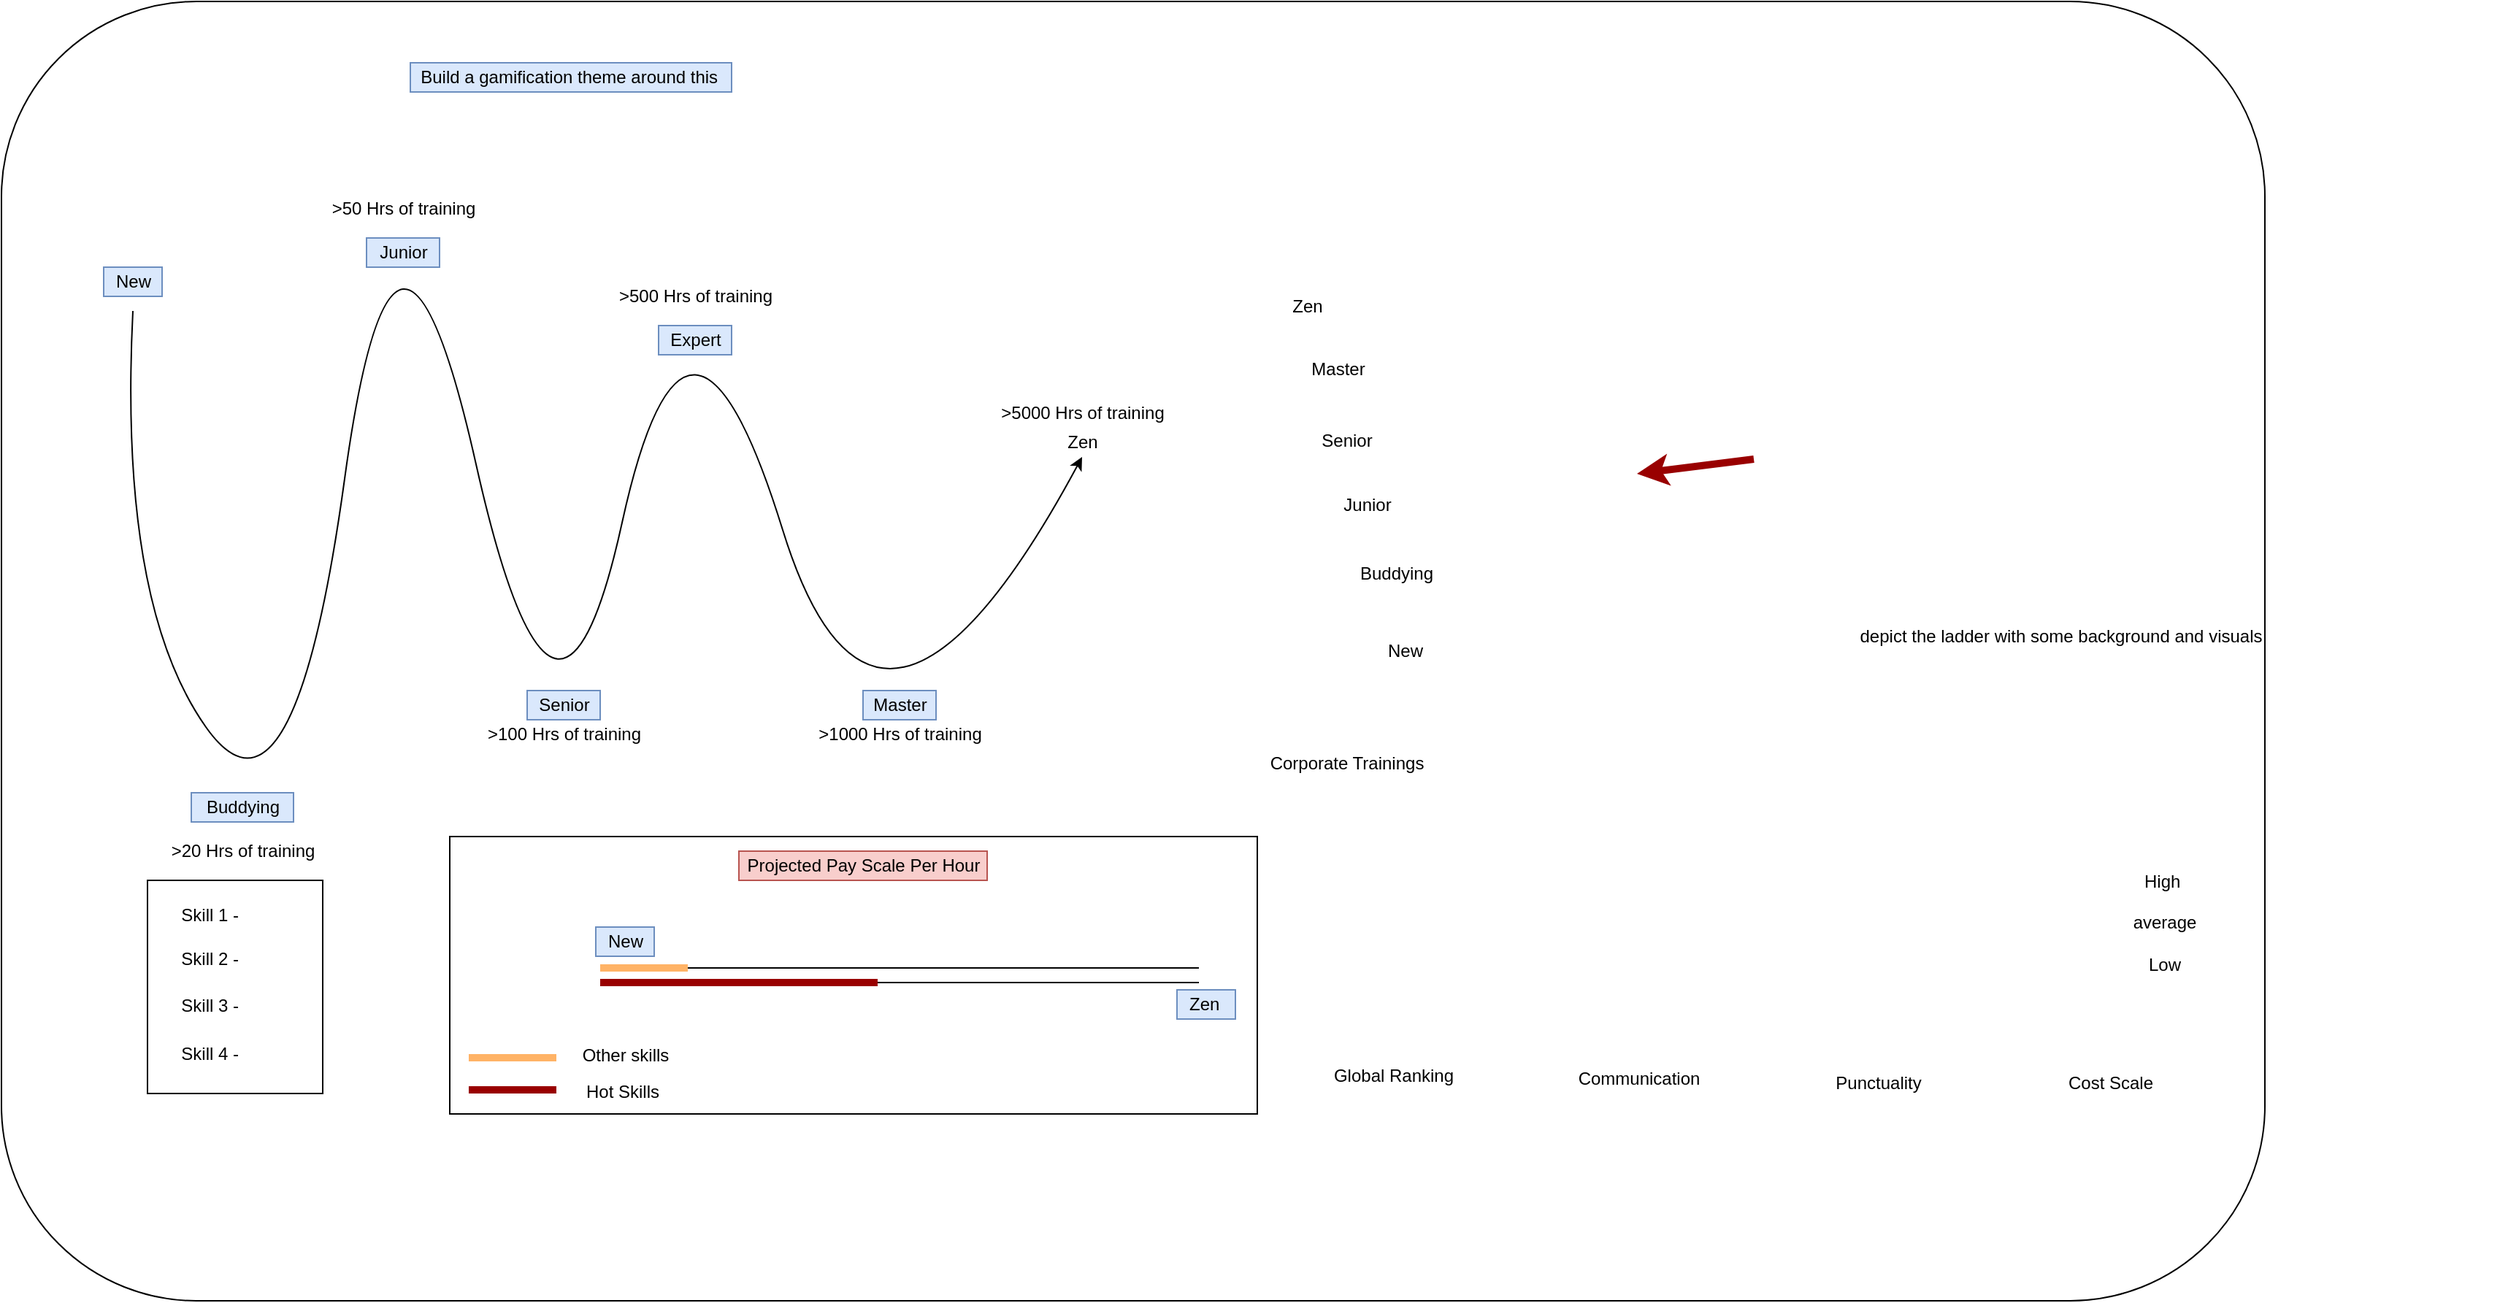 <mxfile version="20.0.1" type="github">
  <diagram id="zgGv5PZFVaNnFa4y21QS" name="Page-1">
    <mxGraphModel dx="2004" dy="2394" grid="1" gridSize="10" guides="1" tooltips="1" connect="1" arrows="1" fold="1" page="1" pageScale="1" pageWidth="827" pageHeight="1169" math="0" shadow="0">
      <root>
        <mxCell id="0" />
        <mxCell id="1" parent="0" />
        <mxCell id="-HQTTB2b0EMmUqcYQJpE-57" value="" style="rounded=1;whiteSpace=wrap;html=1;" vertex="1" parent="1">
          <mxGeometry y="-152" width="1550" height="890" as="geometry" />
        </mxCell>
        <mxCell id="-HQTTB2b0EMmUqcYQJpE-48" value="" style="rounded=0;whiteSpace=wrap;html=1;" vertex="1" parent="1">
          <mxGeometry x="307" y="420" width="553" height="190" as="geometry" />
        </mxCell>
        <mxCell id="-HQTTB2b0EMmUqcYQJpE-32" value="" style="rounded=0;whiteSpace=wrap;html=1;" vertex="1" parent="1">
          <mxGeometry x="100" y="450" width="120" height="146" as="geometry" />
        </mxCell>
        <mxCell id="-HQTTB2b0EMmUqcYQJpE-2" value="" style="curved=1;endArrow=classic;html=1;rounded=0;" edge="1" parent="1">
          <mxGeometry width="50" height="50" relative="1" as="geometry">
            <mxPoint x="90" y="60" as="sourcePoint" />
            <mxPoint x="740" y="160" as="targetPoint" />
            <Array as="points">
              <mxPoint x="80" y="260" />
              <mxPoint x="200" y="430" />
              <mxPoint x="270" y="-80" />
              <mxPoint x="380" y="410" />
              <mxPoint x="470" />
              <mxPoint x="600" y="420" />
            </Array>
          </mxGeometry>
        </mxCell>
        <mxCell id="-HQTTB2b0EMmUqcYQJpE-3" value="Zen" style="text;html=1;align=center;verticalAlign=middle;resizable=0;points=[];autosize=1;strokeColor=none;fillColor=none;" vertex="1" parent="1">
          <mxGeometry x="720" y="140" width="40" height="20" as="geometry" />
        </mxCell>
        <mxCell id="-HQTTB2b0EMmUqcYQJpE-4" value="New" style="text;html=1;align=center;verticalAlign=middle;resizable=0;points=[];autosize=1;strokeColor=#6c8ebf;fillColor=#dae8fc;" vertex="1" parent="1">
          <mxGeometry x="70" y="30" width="40" height="20" as="geometry" />
        </mxCell>
        <mxCell id="-HQTTB2b0EMmUqcYQJpE-5" value="Buddying" style="text;html=1;align=center;verticalAlign=middle;resizable=0;points=[];autosize=1;strokeColor=#6c8ebf;fillColor=#dae8fc;" vertex="1" parent="1">
          <mxGeometry x="130" y="390" width="70" height="20" as="geometry" />
        </mxCell>
        <mxCell id="-HQTTB2b0EMmUqcYQJpE-7" value="Junior" style="text;html=1;align=center;verticalAlign=middle;resizable=0;points=[];autosize=1;strokeColor=#6c8ebf;fillColor=#dae8fc;" vertex="1" parent="1">
          <mxGeometry x="250" y="10" width="50" height="20" as="geometry" />
        </mxCell>
        <mxCell id="-HQTTB2b0EMmUqcYQJpE-8" value="Senior" style="text;html=1;align=center;verticalAlign=middle;resizable=0;points=[];autosize=1;strokeColor=#6c8ebf;fillColor=#dae8fc;" vertex="1" parent="1">
          <mxGeometry x="360" y="320" width="50" height="20" as="geometry" />
        </mxCell>
        <mxCell id="-HQTTB2b0EMmUqcYQJpE-9" value="Expert" style="text;html=1;align=center;verticalAlign=middle;resizable=0;points=[];autosize=1;strokeColor=#6c8ebf;fillColor=#dae8fc;" vertex="1" parent="1">
          <mxGeometry x="450" y="70" width="50" height="20" as="geometry" />
        </mxCell>
        <mxCell id="-HQTTB2b0EMmUqcYQJpE-11" value="&amp;gt;20 Hrs of training" style="text;html=1;align=center;verticalAlign=middle;resizable=0;points=[];autosize=1;strokeColor=none;fillColor=none;" vertex="1" parent="1">
          <mxGeometry x="110" y="420" width="110" height="20" as="geometry" />
        </mxCell>
        <mxCell id="-HQTTB2b0EMmUqcYQJpE-12" value="&amp;gt;50 Hrs of training" style="text;html=1;align=center;verticalAlign=middle;resizable=0;points=[];autosize=1;strokeColor=none;fillColor=none;" vertex="1" parent="1">
          <mxGeometry x="220" y="-20" width="110" height="20" as="geometry" />
        </mxCell>
        <mxCell id="-HQTTB2b0EMmUqcYQJpE-13" value="&amp;gt;100 Hrs of training" style="text;html=1;align=center;verticalAlign=middle;resizable=0;points=[];autosize=1;strokeColor=none;fillColor=none;" vertex="1" parent="1">
          <mxGeometry x="325" y="340" width="120" height="20" as="geometry" />
        </mxCell>
        <mxCell id="-HQTTB2b0EMmUqcYQJpE-14" value="&amp;gt;500 Hrs of training" style="text;html=1;align=center;verticalAlign=middle;resizable=0;points=[];autosize=1;strokeColor=none;fillColor=none;" vertex="1" parent="1">
          <mxGeometry x="415" y="40" width="120" height="20" as="geometry" />
        </mxCell>
        <mxCell id="-HQTTB2b0EMmUqcYQJpE-15" value="&amp;gt;5000 Hrs of training" style="text;html=1;align=center;verticalAlign=middle;resizable=0;points=[];autosize=1;strokeColor=none;fillColor=none;" vertex="1" parent="1">
          <mxGeometry x="675" y="120" width="130" height="20" as="geometry" />
        </mxCell>
        <mxCell id="-HQTTB2b0EMmUqcYQJpE-16" value="Master" style="text;html=1;align=center;verticalAlign=middle;resizable=0;points=[];autosize=1;strokeColor=#6c8ebf;fillColor=#dae8fc;" vertex="1" parent="1">
          <mxGeometry x="590" y="320" width="50" height="20" as="geometry" />
        </mxCell>
        <mxCell id="-HQTTB2b0EMmUqcYQJpE-17" value="&amp;gt;1000 Hrs of training" style="text;html=1;align=center;verticalAlign=middle;resizable=0;points=[];autosize=1;strokeColor=none;fillColor=none;" vertex="1" parent="1">
          <mxGeometry x="550" y="340" width="130" height="20" as="geometry" />
        </mxCell>
        <mxCell id="-HQTTB2b0EMmUqcYQJpE-18" value="Skill 1 -&amp;nbsp;" style="text;html=1;align=center;verticalAlign=middle;resizable=0;points=[];autosize=1;strokeColor=none;fillColor=none;" vertex="1" parent="1">
          <mxGeometry x="114" y="464" width="60" height="20" as="geometry" />
        </mxCell>
        <mxCell id="-HQTTB2b0EMmUqcYQJpE-19" value="Skill 2 -&amp;nbsp;" style="text;html=1;align=center;verticalAlign=middle;resizable=0;points=[];autosize=1;strokeColor=none;fillColor=none;" vertex="1" parent="1">
          <mxGeometry x="114" y="494" width="60" height="20" as="geometry" />
        </mxCell>
        <mxCell id="-HQTTB2b0EMmUqcYQJpE-20" value="Skill 3 -&amp;nbsp;" style="text;html=1;align=center;verticalAlign=middle;resizable=0;points=[];autosize=1;strokeColor=none;fillColor=none;" vertex="1" parent="1">
          <mxGeometry x="114" y="526" width="60" height="20" as="geometry" />
        </mxCell>
        <mxCell id="-HQTTB2b0EMmUqcYQJpE-21" value="Skill 4 -&amp;nbsp;" style="text;html=1;align=center;verticalAlign=middle;resizable=0;points=[];autosize=1;strokeColor=none;fillColor=none;" vertex="1" parent="1">
          <mxGeometry x="114" y="558.5" width="60" height="20" as="geometry" />
        </mxCell>
        <mxCell id="-HQTTB2b0EMmUqcYQJpE-23" value="" style="shape=image;html=1;verticalAlign=top;verticalLabelPosition=bottom;labelBackgroundColor=#ffffff;imageAspect=0;image=https://cdn0.iconfinder.com/data/icons/phosphor-bold-vol-3-1/256/number-circle-one-duotone-128.png" vertex="1" parent="1">
          <mxGeometry x="167.5" y="465" width="23" height="23" as="geometry" />
        </mxCell>
        <mxCell id="-HQTTB2b0EMmUqcYQJpE-24" value="" style="shape=image;html=1;verticalAlign=top;verticalLabelPosition=bottom;labelBackgroundColor=#ffffff;imageAspect=0;aspect=fixed;image=https://cdn0.iconfinder.com/data/icons/phosphor-bold-vol-3-1/256/number-circle-two-duotone-128.png" vertex="1" parent="1">
          <mxGeometry x="167.5" y="496" width="23" height="23" as="geometry" />
        </mxCell>
        <mxCell id="-HQTTB2b0EMmUqcYQJpE-25" value="" style="shape=image;html=1;verticalAlign=top;verticalLabelPosition=bottom;labelBackgroundColor=#ffffff;imageAspect=0;image=https://cdn0.iconfinder.com/data/icons/phosphor-bold-vol-3-1/256/number-circle-three-duotone-128.png" vertex="1" parent="1">
          <mxGeometry x="167.5" y="526" width="23" height="23" as="geometry" />
        </mxCell>
        <mxCell id="-HQTTB2b0EMmUqcYQJpE-27" value="" style="shape=image;html=1;verticalAlign=top;verticalLabelPosition=bottom;labelBackgroundColor=#ffffff;imageAspect=0;aspect=fixed;image=https://cdn0.iconfinder.com/data/icons/phosphor-bold-vol-3-1/256/number-circle-four-duotone-128.png" vertex="1" parent="1">
          <mxGeometry x="167.5" y="557" width="23" height="23" as="geometry" />
        </mxCell>
        <mxCell id="-HQTTB2b0EMmUqcYQJpE-28" value="" style="shape=image;html=1;verticalAlign=top;verticalLabelPosition=bottom;labelBackgroundColor=#ffffff;imageAspect=0;image=https://cdn0.iconfinder.com/data/icons/phosphor-bold-vol-3-1/256/number-circle-one-duotone-128.png" vertex="1" parent="1">
          <mxGeometry x="70" y="138.5" width="23" height="23" as="geometry" />
        </mxCell>
        <mxCell id="-HQTTB2b0EMmUqcYQJpE-29" value="" style="shape=image;html=1;verticalAlign=top;verticalLabelPosition=bottom;labelBackgroundColor=#ffffff;imageAspect=0;aspect=fixed;image=https://cdn0.iconfinder.com/data/icons/phosphor-bold-vol-3-1/256/number-circle-two-duotone-128.png" vertex="1" parent="1">
          <mxGeometry x="220" y="250" width="23" height="23" as="geometry" />
        </mxCell>
        <mxCell id="-HQTTB2b0EMmUqcYQJpE-30" value="" style="shape=image;html=1;verticalAlign=top;verticalLabelPosition=bottom;labelBackgroundColor=#ffffff;imageAspect=0;image=https://cdn0.iconfinder.com/data/icons/phosphor-bold-vol-3-1/256/number-circle-three-duotone-128.png" vertex="1" parent="1">
          <mxGeometry x="427" y="180" width="23" height="23" as="geometry" />
        </mxCell>
        <mxCell id="-HQTTB2b0EMmUqcYQJpE-31" value="" style="shape=image;html=1;verticalAlign=top;verticalLabelPosition=bottom;labelBackgroundColor=#ffffff;imageAspect=0;aspect=fixed;image=https://cdn0.iconfinder.com/data/icons/phosphor-bold-vol-3-1/256/number-circle-four-duotone-128.png" vertex="1" parent="1">
          <mxGeometry x="130" y="310" width="23" height="23" as="geometry" />
        </mxCell>
        <mxCell id="-HQTTB2b0EMmUqcYQJpE-33" value="" style="shape=image;verticalLabelPosition=bottom;labelBackgroundColor=default;verticalAlign=top;aspect=fixed;imageAspect=0;image=https://www.freepnglogos.com/uploads/ladder-png/under-ladder-cliparts-download-clip-art-clip-art-clipart-library-11.png;rotation=0;" vertex="1" parent="1">
          <mxGeometry x="760" y="-60" width="216" height="430.34" as="geometry" />
        </mxCell>
        <mxCell id="-HQTTB2b0EMmUqcYQJpE-34" value="Corporate Trainings" style="text;html=1;align=center;verticalAlign=middle;resizable=0;points=[];autosize=1;strokeColor=none;fillColor=none;" vertex="1" parent="1">
          <mxGeometry x="861" y="360" width="120" height="20" as="geometry" />
        </mxCell>
        <mxCell id="-HQTTB2b0EMmUqcYQJpE-35" value="Zen" style="text;html=1;align=center;verticalAlign=middle;resizable=0;points=[];autosize=1;strokeColor=none;fillColor=none;" vertex="1" parent="1">
          <mxGeometry x="874" y="47" width="40" height="20" as="geometry" />
        </mxCell>
        <mxCell id="-HQTTB2b0EMmUqcYQJpE-36" value="Master" style="text;html=1;align=center;verticalAlign=middle;resizable=0;points=[];autosize=1;strokeColor=none;fillColor=none;" vertex="1" parent="1">
          <mxGeometry x="890" y="90" width="50" height="20" as="geometry" />
        </mxCell>
        <mxCell id="-HQTTB2b0EMmUqcYQJpE-37" value="New" style="text;html=1;align=center;verticalAlign=middle;resizable=0;points=[];autosize=1;strokeColor=none;fillColor=none;" vertex="1" parent="1">
          <mxGeometry x="941" y="283" width="40" height="20" as="geometry" />
        </mxCell>
        <mxCell id="-HQTTB2b0EMmUqcYQJpE-38" value="Buddying" style="text;html=1;align=center;verticalAlign=middle;resizable=0;points=[];autosize=1;strokeColor=none;fillColor=none;" vertex="1" parent="1">
          <mxGeometry x="920" y="230" width="70" height="20" as="geometry" />
        </mxCell>
        <mxCell id="-HQTTB2b0EMmUqcYQJpE-39" value="Junior" style="text;html=1;align=center;verticalAlign=middle;resizable=0;points=[];autosize=1;strokeColor=none;fillColor=none;" vertex="1" parent="1">
          <mxGeometry x="910" y="183" width="50" height="20" as="geometry" />
        </mxCell>
        <mxCell id="-HQTTB2b0EMmUqcYQJpE-40" value="Senior" style="text;html=1;align=center;verticalAlign=middle;resizable=0;points=[];autosize=1;strokeColor=none;fillColor=none;" vertex="1" parent="1">
          <mxGeometry x="896" y="138.5" width="50" height="20" as="geometry" />
        </mxCell>
        <mxCell id="-HQTTB2b0EMmUqcYQJpE-41" value="" style="endArrow=none;html=1;rounded=0;" edge="1" parent="1">
          <mxGeometry width="50" height="50" relative="1" as="geometry">
            <mxPoint x="410" y="510" as="sourcePoint" />
            <mxPoint x="820" y="510" as="targetPoint" />
          </mxGeometry>
        </mxCell>
        <mxCell id="-HQTTB2b0EMmUqcYQJpE-42" value="" style="endArrow=none;html=1;rounded=0;" edge="1" parent="1">
          <mxGeometry width="50" height="50" relative="1" as="geometry">
            <mxPoint x="410" y="520" as="sourcePoint" />
            <mxPoint x="820" y="520" as="targetPoint" />
          </mxGeometry>
        </mxCell>
        <mxCell id="-HQTTB2b0EMmUqcYQJpE-43" value="Projected Pay Scale&amp;nbsp;Per Hour" style="text;html=1;align=center;verticalAlign=middle;resizable=0;points=[];autosize=1;strokeColor=#b85450;fillColor=#f8cecc;" vertex="1" parent="1">
          <mxGeometry x="505" y="430" width="170" height="20" as="geometry" />
        </mxCell>
        <mxCell id="-HQTTB2b0EMmUqcYQJpE-44" value="" style="endArrow=none;html=1;rounded=0;strokeWidth=5;strokeColor=#FFB366;" edge="1" parent="1">
          <mxGeometry width="50" height="50" relative="1" as="geometry">
            <mxPoint x="410" y="510" as="sourcePoint" />
            <mxPoint x="470" y="510" as="targetPoint" />
          </mxGeometry>
        </mxCell>
        <mxCell id="-HQTTB2b0EMmUqcYQJpE-45" value="" style="endArrow=none;html=1;rounded=0;strokeWidth=5;strokeColor=#990000;" edge="1" parent="1">
          <mxGeometry width="50" height="50" relative="1" as="geometry">
            <mxPoint x="410" y="520" as="sourcePoint" />
            <mxPoint x="600" y="520" as="targetPoint" />
          </mxGeometry>
        </mxCell>
        <mxCell id="-HQTTB2b0EMmUqcYQJpE-46" value="Zen&amp;nbsp;" style="text;html=1;align=center;verticalAlign=middle;resizable=0;points=[];autosize=1;strokeColor=#6c8ebf;fillColor=#dae8fc;" vertex="1" parent="1">
          <mxGeometry x="805" y="525" width="40" height="20" as="geometry" />
        </mxCell>
        <mxCell id="-HQTTB2b0EMmUqcYQJpE-47" value="New" style="text;html=1;align=center;verticalAlign=middle;resizable=0;points=[];autosize=1;strokeColor=#6c8ebf;fillColor=#dae8fc;" vertex="1" parent="1">
          <mxGeometry x="407" y="482" width="40" height="20" as="geometry" />
        </mxCell>
        <mxCell id="-HQTTB2b0EMmUqcYQJpE-49" value="" style="endArrow=none;html=1;rounded=0;strokeWidth=5;strokeColor=#FFB366;" edge="1" parent="1">
          <mxGeometry width="50" height="50" relative="1" as="geometry">
            <mxPoint x="320" y="571.5" as="sourcePoint" />
            <mxPoint x="380" y="571.5" as="targetPoint" />
          </mxGeometry>
        </mxCell>
        <mxCell id="-HQTTB2b0EMmUqcYQJpE-50" value="" style="endArrow=none;html=1;rounded=0;strokeWidth=5;strokeColor=#990000;" edge="1" parent="1">
          <mxGeometry width="50" height="50" relative="1" as="geometry">
            <mxPoint x="320" y="593.5" as="sourcePoint" />
            <mxPoint x="380" y="593.5" as="targetPoint" />
          </mxGeometry>
        </mxCell>
        <mxCell id="-HQTTB2b0EMmUqcYQJpE-51" value="Other skills" style="text;html=1;align=center;verticalAlign=middle;resizable=0;points=[];autosize=1;strokeColor=none;fillColor=none;" vertex="1" parent="1">
          <mxGeometry x="392" y="560" width="70" height="20" as="geometry" />
        </mxCell>
        <mxCell id="-HQTTB2b0EMmUqcYQJpE-52" value="Hot Skills" style="text;html=1;align=center;verticalAlign=middle;resizable=0;points=[];autosize=1;strokeColor=none;fillColor=none;" vertex="1" parent="1">
          <mxGeometry x="390" y="585" width="70" height="20" as="geometry" />
        </mxCell>
        <mxCell id="-HQTTB2b0EMmUqcYQJpE-53" value="" style="shape=image;verticalLabelPosition=bottom;labelBackgroundColor=default;verticalAlign=top;aspect=fixed;imageAspect=0;image=https://img.freepik.com/free-vector/man-climbing-ladder-getting-top-reaching-goal_82574-9980.jpg;" vertex="1" parent="1">
          <mxGeometry x="1190" y="-29" width="520" height="302" as="geometry" />
        </mxCell>
        <mxCell id="-HQTTB2b0EMmUqcYQJpE-54" value="depict the ladder with some background and visuals" style="text;html=1;align=center;verticalAlign=middle;resizable=0;points=[];autosize=1;strokeColor=none;fillColor=none;" vertex="1" parent="1">
          <mxGeometry x="1265" y="273" width="290" height="20" as="geometry" />
        </mxCell>
        <mxCell id="-HQTTB2b0EMmUqcYQJpE-55" value="" style="endArrow=classic;html=1;rounded=0;strokeColor=#990000;strokeWidth=5;" edge="1" parent="1">
          <mxGeometry width="50" height="50" relative="1" as="geometry">
            <mxPoint x="1200" y="161.5" as="sourcePoint" />
            <mxPoint x="1120" y="171.5" as="targetPoint" />
          </mxGeometry>
        </mxCell>
        <mxCell id="-HQTTB2b0EMmUqcYQJpE-56" value="Build a gamification theme around this&amp;nbsp;" style="text;html=1;align=center;verticalAlign=middle;resizable=0;points=[];autosize=1;strokeColor=#6c8ebf;fillColor=#dae8fc;" vertex="1" parent="1">
          <mxGeometry x="280" y="-110" width="220" height="20" as="geometry" />
        </mxCell>
        <mxCell id="-HQTTB2b0EMmUqcYQJpE-58" value="" style="shape=image;html=1;verticalAlign=top;verticalLabelPosition=bottom;labelBackgroundColor=#ffffff;imageAspect=0;aspect=fixed;image=https://cdn2.iconfinder.com/data/icons/freecns-cumulus/32/519790-100_Pressure_Reading-128.png" vertex="1" parent="1">
          <mxGeometry x="896" y="452.5" width="128" height="128" as="geometry" />
        </mxCell>
        <mxCell id="-HQTTB2b0EMmUqcYQJpE-59" value="" style="shape=image;html=1;verticalAlign=top;verticalLabelPosition=bottom;labelBackgroundColor=#ffffff;imageAspect=0;aspect=fixed;image=https://cdn2.iconfinder.com/data/icons/freecns-cumulus/32/519790-100_Pressure_Reading-128.png" vertex="1" parent="1">
          <mxGeometry x="1057" y="447.5" width="128" height="128" as="geometry" />
        </mxCell>
        <mxCell id="-HQTTB2b0EMmUqcYQJpE-61" value="" style="shape=image;html=1;verticalAlign=top;verticalLabelPosition=bottom;labelBackgroundColor=#ffffff;imageAspect=0;aspect=fixed;image=https://cdn2.iconfinder.com/data/icons/freecns-cumulus/32/519790-100_Pressure_Reading-128.png" vertex="1" parent="1">
          <mxGeometry x="1220" y="452.5" width="128" height="128" as="geometry" />
        </mxCell>
        <mxCell id="-HQTTB2b0EMmUqcYQJpE-62" value="Global Ranking" style="text;html=1;align=center;verticalAlign=middle;resizable=0;points=[];autosize=1;strokeColor=none;fillColor=none;" vertex="1" parent="1">
          <mxGeometry x="903" y="573.5" width="100" height="20" as="geometry" />
        </mxCell>
        <mxCell id="-HQTTB2b0EMmUqcYQJpE-63" value="Communication" style="text;html=1;align=center;verticalAlign=middle;resizable=0;points=[];autosize=1;strokeColor=none;fillColor=none;" vertex="1" parent="1">
          <mxGeometry x="1071" y="575.5" width="100" height="20" as="geometry" />
        </mxCell>
        <mxCell id="-HQTTB2b0EMmUqcYQJpE-64" value="Punctuality" style="text;html=1;align=center;verticalAlign=middle;resizable=0;points=[];autosize=1;strokeColor=none;fillColor=none;" vertex="1" parent="1">
          <mxGeometry x="1250" y="578.5" width="70" height="20" as="geometry" />
        </mxCell>
        <mxCell id="-HQTTB2b0EMmUqcYQJpE-65" value="" style="shape=image;html=1;verticalAlign=top;verticalLabelPosition=bottom;labelBackgroundColor=#ffffff;imageAspect=0;aspect=fixed;image=https://cdn1.iconfinder.com/data/icons/hawcons/32/700238-icon-68-thermometer-quarter-128.png" vertex="1" parent="1">
          <mxGeometry x="1380" y="432" width="128" height="128" as="geometry" />
        </mxCell>
        <mxCell id="-HQTTB2b0EMmUqcYQJpE-66" value="Cost Scale" style="text;html=1;align=center;verticalAlign=middle;resizable=0;points=[];autosize=1;strokeColor=none;fillColor=none;" vertex="1" parent="1">
          <mxGeometry x="1409" y="578.5" width="70" height="20" as="geometry" />
        </mxCell>
        <mxCell id="-HQTTB2b0EMmUqcYQJpE-67" value="High&amp;nbsp;&lt;br&gt;&lt;br&gt;average&lt;br&gt;&lt;br&gt;Low" style="text;html=1;align=center;verticalAlign=middle;resizable=0;points=[];autosize=1;strokeColor=none;fillColor=none;" vertex="1" parent="1">
          <mxGeometry x="1451" y="438.5" width="60" height="80" as="geometry" />
        </mxCell>
      </root>
    </mxGraphModel>
  </diagram>
</mxfile>
